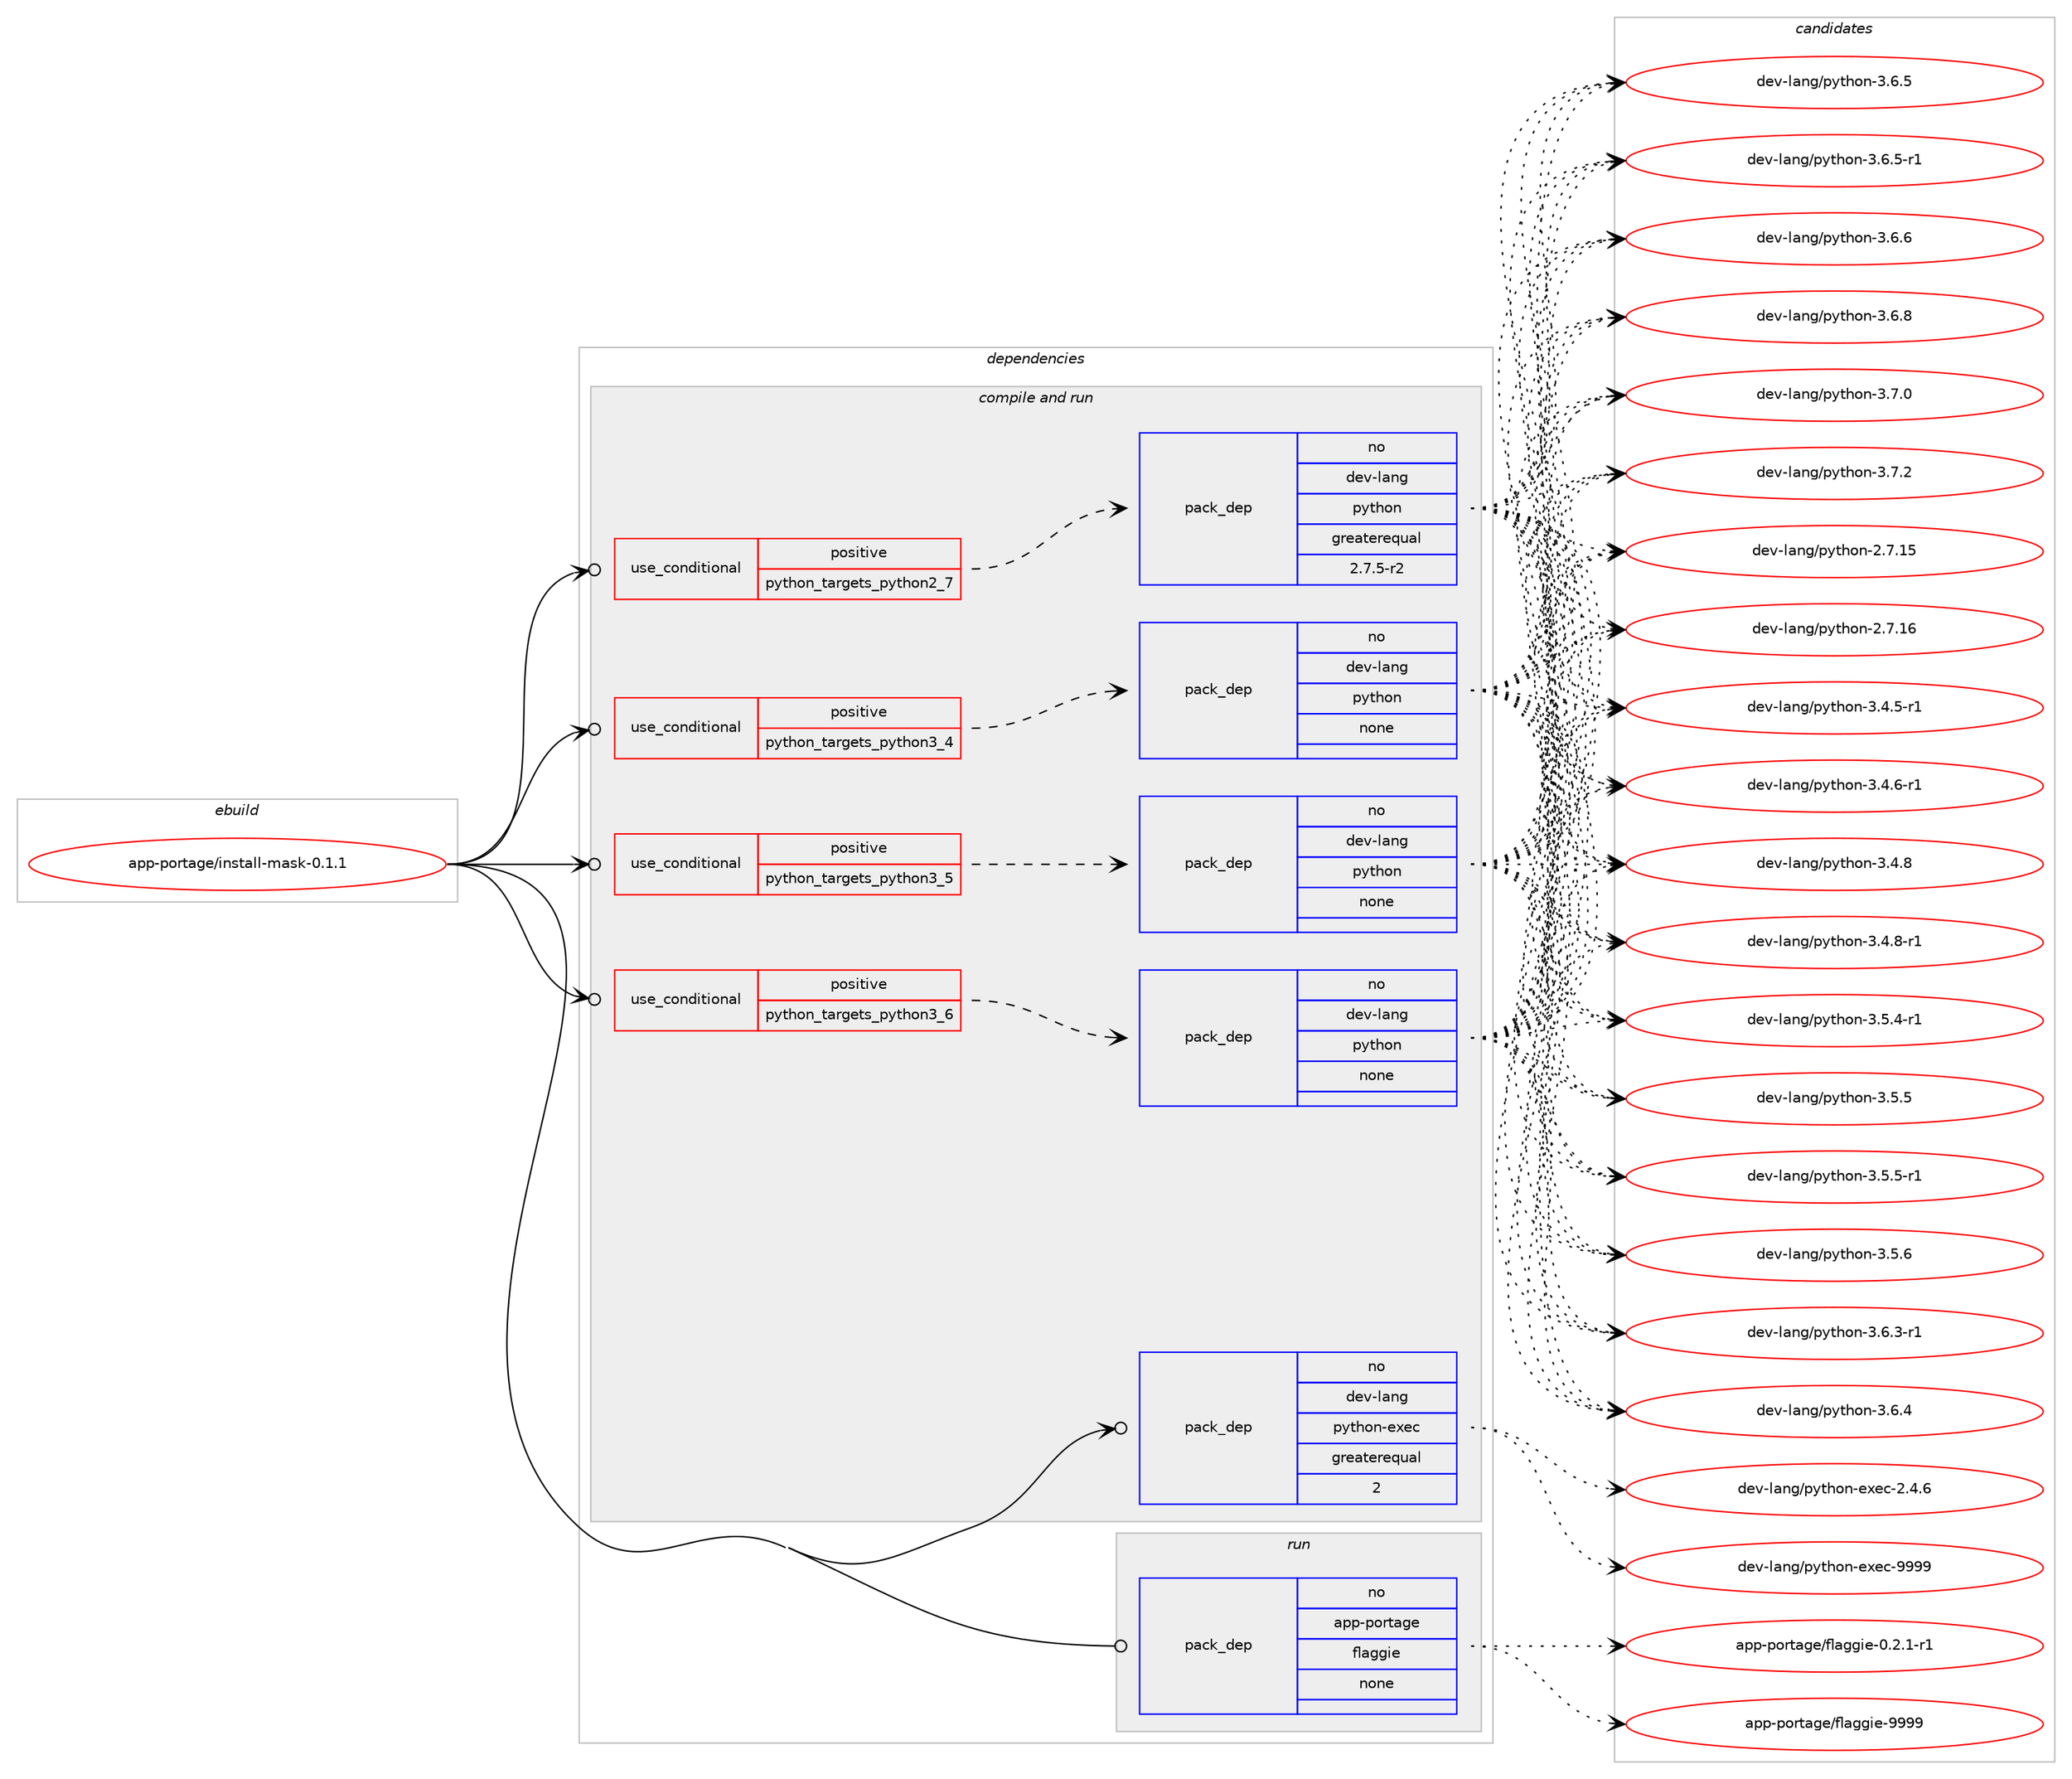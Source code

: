 digraph prolog {

# *************
# Graph options
# *************

newrank=true;
concentrate=true;
compound=true;
graph [rankdir=LR,fontname=Helvetica,fontsize=10,ranksep=1.5];#, ranksep=2.5, nodesep=0.2];
edge  [arrowhead=vee];
node  [fontname=Helvetica,fontsize=10];

# **********
# The ebuild
# **********

subgraph cluster_leftcol {
color=gray;
rank=same;
label=<<i>ebuild</i>>;
id [label="app-portage/install-mask-0.1.1", color=red, width=4, href="../app-portage/install-mask-0.1.1.svg"];
}

# ****************
# The dependencies
# ****************

subgraph cluster_midcol {
color=gray;
label=<<i>dependencies</i>>;
subgraph cluster_compile {
fillcolor="#eeeeee";
style=filled;
label=<<i>compile</i>>;
}
subgraph cluster_compileandrun {
fillcolor="#eeeeee";
style=filled;
label=<<i>compile and run</i>>;
subgraph cond354946 {
dependency1306358 [label=<<TABLE BORDER="0" CELLBORDER="1" CELLSPACING="0" CELLPADDING="4"><TR><TD ROWSPAN="3" CELLPADDING="10">use_conditional</TD></TR><TR><TD>positive</TD></TR><TR><TD>python_targets_python2_7</TD></TR></TABLE>>, shape=none, color=red];
subgraph pack931013 {
dependency1306359 [label=<<TABLE BORDER="0" CELLBORDER="1" CELLSPACING="0" CELLPADDING="4" WIDTH="220"><TR><TD ROWSPAN="6" CELLPADDING="30">pack_dep</TD></TR><TR><TD WIDTH="110">no</TD></TR><TR><TD>dev-lang</TD></TR><TR><TD>python</TD></TR><TR><TD>greaterequal</TD></TR><TR><TD>2.7.5-r2</TD></TR></TABLE>>, shape=none, color=blue];
}
dependency1306358:e -> dependency1306359:w [weight=20,style="dashed",arrowhead="vee"];
}
id:e -> dependency1306358:w [weight=20,style="solid",arrowhead="odotvee"];
subgraph cond354947 {
dependency1306360 [label=<<TABLE BORDER="0" CELLBORDER="1" CELLSPACING="0" CELLPADDING="4"><TR><TD ROWSPAN="3" CELLPADDING="10">use_conditional</TD></TR><TR><TD>positive</TD></TR><TR><TD>python_targets_python3_4</TD></TR></TABLE>>, shape=none, color=red];
subgraph pack931014 {
dependency1306361 [label=<<TABLE BORDER="0" CELLBORDER="1" CELLSPACING="0" CELLPADDING="4" WIDTH="220"><TR><TD ROWSPAN="6" CELLPADDING="30">pack_dep</TD></TR><TR><TD WIDTH="110">no</TD></TR><TR><TD>dev-lang</TD></TR><TR><TD>python</TD></TR><TR><TD>none</TD></TR><TR><TD></TD></TR></TABLE>>, shape=none, color=blue];
}
dependency1306360:e -> dependency1306361:w [weight=20,style="dashed",arrowhead="vee"];
}
id:e -> dependency1306360:w [weight=20,style="solid",arrowhead="odotvee"];
subgraph cond354948 {
dependency1306362 [label=<<TABLE BORDER="0" CELLBORDER="1" CELLSPACING="0" CELLPADDING="4"><TR><TD ROWSPAN="3" CELLPADDING="10">use_conditional</TD></TR><TR><TD>positive</TD></TR><TR><TD>python_targets_python3_5</TD></TR></TABLE>>, shape=none, color=red];
subgraph pack931015 {
dependency1306363 [label=<<TABLE BORDER="0" CELLBORDER="1" CELLSPACING="0" CELLPADDING="4" WIDTH="220"><TR><TD ROWSPAN="6" CELLPADDING="30">pack_dep</TD></TR><TR><TD WIDTH="110">no</TD></TR><TR><TD>dev-lang</TD></TR><TR><TD>python</TD></TR><TR><TD>none</TD></TR><TR><TD></TD></TR></TABLE>>, shape=none, color=blue];
}
dependency1306362:e -> dependency1306363:w [weight=20,style="dashed",arrowhead="vee"];
}
id:e -> dependency1306362:w [weight=20,style="solid",arrowhead="odotvee"];
subgraph cond354949 {
dependency1306364 [label=<<TABLE BORDER="0" CELLBORDER="1" CELLSPACING="0" CELLPADDING="4"><TR><TD ROWSPAN="3" CELLPADDING="10">use_conditional</TD></TR><TR><TD>positive</TD></TR><TR><TD>python_targets_python3_6</TD></TR></TABLE>>, shape=none, color=red];
subgraph pack931016 {
dependency1306365 [label=<<TABLE BORDER="0" CELLBORDER="1" CELLSPACING="0" CELLPADDING="4" WIDTH="220"><TR><TD ROWSPAN="6" CELLPADDING="30">pack_dep</TD></TR><TR><TD WIDTH="110">no</TD></TR><TR><TD>dev-lang</TD></TR><TR><TD>python</TD></TR><TR><TD>none</TD></TR><TR><TD></TD></TR></TABLE>>, shape=none, color=blue];
}
dependency1306364:e -> dependency1306365:w [weight=20,style="dashed",arrowhead="vee"];
}
id:e -> dependency1306364:w [weight=20,style="solid",arrowhead="odotvee"];
subgraph pack931017 {
dependency1306366 [label=<<TABLE BORDER="0" CELLBORDER="1" CELLSPACING="0" CELLPADDING="4" WIDTH="220"><TR><TD ROWSPAN="6" CELLPADDING="30">pack_dep</TD></TR><TR><TD WIDTH="110">no</TD></TR><TR><TD>dev-lang</TD></TR><TR><TD>python-exec</TD></TR><TR><TD>greaterequal</TD></TR><TR><TD>2</TD></TR></TABLE>>, shape=none, color=blue];
}
id:e -> dependency1306366:w [weight=20,style="solid",arrowhead="odotvee"];
}
subgraph cluster_run {
fillcolor="#eeeeee";
style=filled;
label=<<i>run</i>>;
subgraph pack931018 {
dependency1306367 [label=<<TABLE BORDER="0" CELLBORDER="1" CELLSPACING="0" CELLPADDING="4" WIDTH="220"><TR><TD ROWSPAN="6" CELLPADDING="30">pack_dep</TD></TR><TR><TD WIDTH="110">no</TD></TR><TR><TD>app-portage</TD></TR><TR><TD>flaggie</TD></TR><TR><TD>none</TD></TR><TR><TD></TD></TR></TABLE>>, shape=none, color=blue];
}
id:e -> dependency1306367:w [weight=20,style="solid",arrowhead="odot"];
}
}

# **************
# The candidates
# **************

subgraph cluster_choices {
rank=same;
color=gray;
label=<<i>candidates</i>>;

subgraph choice931013 {
color=black;
nodesep=1;
choice10010111845108971101034711212111610411111045504655464953 [label="dev-lang/python-2.7.15", color=red, width=4,href="../dev-lang/python-2.7.15.svg"];
choice10010111845108971101034711212111610411111045504655464954 [label="dev-lang/python-2.7.16", color=red, width=4,href="../dev-lang/python-2.7.16.svg"];
choice1001011184510897110103471121211161041111104551465246534511449 [label="dev-lang/python-3.4.5-r1", color=red, width=4,href="../dev-lang/python-3.4.5-r1.svg"];
choice1001011184510897110103471121211161041111104551465246544511449 [label="dev-lang/python-3.4.6-r1", color=red, width=4,href="../dev-lang/python-3.4.6-r1.svg"];
choice100101118451089711010347112121116104111110455146524656 [label="dev-lang/python-3.4.8", color=red, width=4,href="../dev-lang/python-3.4.8.svg"];
choice1001011184510897110103471121211161041111104551465246564511449 [label="dev-lang/python-3.4.8-r1", color=red, width=4,href="../dev-lang/python-3.4.8-r1.svg"];
choice1001011184510897110103471121211161041111104551465346524511449 [label="dev-lang/python-3.5.4-r1", color=red, width=4,href="../dev-lang/python-3.5.4-r1.svg"];
choice100101118451089711010347112121116104111110455146534653 [label="dev-lang/python-3.5.5", color=red, width=4,href="../dev-lang/python-3.5.5.svg"];
choice1001011184510897110103471121211161041111104551465346534511449 [label="dev-lang/python-3.5.5-r1", color=red, width=4,href="../dev-lang/python-3.5.5-r1.svg"];
choice100101118451089711010347112121116104111110455146534654 [label="dev-lang/python-3.5.6", color=red, width=4,href="../dev-lang/python-3.5.6.svg"];
choice1001011184510897110103471121211161041111104551465446514511449 [label="dev-lang/python-3.6.3-r1", color=red, width=4,href="../dev-lang/python-3.6.3-r1.svg"];
choice100101118451089711010347112121116104111110455146544652 [label="dev-lang/python-3.6.4", color=red, width=4,href="../dev-lang/python-3.6.4.svg"];
choice100101118451089711010347112121116104111110455146544653 [label="dev-lang/python-3.6.5", color=red, width=4,href="../dev-lang/python-3.6.5.svg"];
choice1001011184510897110103471121211161041111104551465446534511449 [label="dev-lang/python-3.6.5-r1", color=red, width=4,href="../dev-lang/python-3.6.5-r1.svg"];
choice100101118451089711010347112121116104111110455146544654 [label="dev-lang/python-3.6.6", color=red, width=4,href="../dev-lang/python-3.6.6.svg"];
choice100101118451089711010347112121116104111110455146544656 [label="dev-lang/python-3.6.8", color=red, width=4,href="../dev-lang/python-3.6.8.svg"];
choice100101118451089711010347112121116104111110455146554648 [label="dev-lang/python-3.7.0", color=red, width=4,href="../dev-lang/python-3.7.0.svg"];
choice100101118451089711010347112121116104111110455146554650 [label="dev-lang/python-3.7.2", color=red, width=4,href="../dev-lang/python-3.7.2.svg"];
dependency1306359:e -> choice10010111845108971101034711212111610411111045504655464953:w [style=dotted,weight="100"];
dependency1306359:e -> choice10010111845108971101034711212111610411111045504655464954:w [style=dotted,weight="100"];
dependency1306359:e -> choice1001011184510897110103471121211161041111104551465246534511449:w [style=dotted,weight="100"];
dependency1306359:e -> choice1001011184510897110103471121211161041111104551465246544511449:w [style=dotted,weight="100"];
dependency1306359:e -> choice100101118451089711010347112121116104111110455146524656:w [style=dotted,weight="100"];
dependency1306359:e -> choice1001011184510897110103471121211161041111104551465246564511449:w [style=dotted,weight="100"];
dependency1306359:e -> choice1001011184510897110103471121211161041111104551465346524511449:w [style=dotted,weight="100"];
dependency1306359:e -> choice100101118451089711010347112121116104111110455146534653:w [style=dotted,weight="100"];
dependency1306359:e -> choice1001011184510897110103471121211161041111104551465346534511449:w [style=dotted,weight="100"];
dependency1306359:e -> choice100101118451089711010347112121116104111110455146534654:w [style=dotted,weight="100"];
dependency1306359:e -> choice1001011184510897110103471121211161041111104551465446514511449:w [style=dotted,weight="100"];
dependency1306359:e -> choice100101118451089711010347112121116104111110455146544652:w [style=dotted,weight="100"];
dependency1306359:e -> choice100101118451089711010347112121116104111110455146544653:w [style=dotted,weight="100"];
dependency1306359:e -> choice1001011184510897110103471121211161041111104551465446534511449:w [style=dotted,weight="100"];
dependency1306359:e -> choice100101118451089711010347112121116104111110455146544654:w [style=dotted,weight="100"];
dependency1306359:e -> choice100101118451089711010347112121116104111110455146544656:w [style=dotted,weight="100"];
dependency1306359:e -> choice100101118451089711010347112121116104111110455146554648:w [style=dotted,weight="100"];
dependency1306359:e -> choice100101118451089711010347112121116104111110455146554650:w [style=dotted,weight="100"];
}
subgraph choice931014 {
color=black;
nodesep=1;
choice10010111845108971101034711212111610411111045504655464953 [label="dev-lang/python-2.7.15", color=red, width=4,href="../dev-lang/python-2.7.15.svg"];
choice10010111845108971101034711212111610411111045504655464954 [label="dev-lang/python-2.7.16", color=red, width=4,href="../dev-lang/python-2.7.16.svg"];
choice1001011184510897110103471121211161041111104551465246534511449 [label="dev-lang/python-3.4.5-r1", color=red, width=4,href="../dev-lang/python-3.4.5-r1.svg"];
choice1001011184510897110103471121211161041111104551465246544511449 [label="dev-lang/python-3.4.6-r1", color=red, width=4,href="../dev-lang/python-3.4.6-r1.svg"];
choice100101118451089711010347112121116104111110455146524656 [label="dev-lang/python-3.4.8", color=red, width=4,href="../dev-lang/python-3.4.8.svg"];
choice1001011184510897110103471121211161041111104551465246564511449 [label="dev-lang/python-3.4.8-r1", color=red, width=4,href="../dev-lang/python-3.4.8-r1.svg"];
choice1001011184510897110103471121211161041111104551465346524511449 [label="dev-lang/python-3.5.4-r1", color=red, width=4,href="../dev-lang/python-3.5.4-r1.svg"];
choice100101118451089711010347112121116104111110455146534653 [label="dev-lang/python-3.5.5", color=red, width=4,href="../dev-lang/python-3.5.5.svg"];
choice1001011184510897110103471121211161041111104551465346534511449 [label="dev-lang/python-3.5.5-r1", color=red, width=4,href="../dev-lang/python-3.5.5-r1.svg"];
choice100101118451089711010347112121116104111110455146534654 [label="dev-lang/python-3.5.6", color=red, width=4,href="../dev-lang/python-3.5.6.svg"];
choice1001011184510897110103471121211161041111104551465446514511449 [label="dev-lang/python-3.6.3-r1", color=red, width=4,href="../dev-lang/python-3.6.3-r1.svg"];
choice100101118451089711010347112121116104111110455146544652 [label="dev-lang/python-3.6.4", color=red, width=4,href="../dev-lang/python-3.6.4.svg"];
choice100101118451089711010347112121116104111110455146544653 [label="dev-lang/python-3.6.5", color=red, width=4,href="../dev-lang/python-3.6.5.svg"];
choice1001011184510897110103471121211161041111104551465446534511449 [label="dev-lang/python-3.6.5-r1", color=red, width=4,href="../dev-lang/python-3.6.5-r1.svg"];
choice100101118451089711010347112121116104111110455146544654 [label="dev-lang/python-3.6.6", color=red, width=4,href="../dev-lang/python-3.6.6.svg"];
choice100101118451089711010347112121116104111110455146544656 [label="dev-lang/python-3.6.8", color=red, width=4,href="../dev-lang/python-3.6.8.svg"];
choice100101118451089711010347112121116104111110455146554648 [label="dev-lang/python-3.7.0", color=red, width=4,href="../dev-lang/python-3.7.0.svg"];
choice100101118451089711010347112121116104111110455146554650 [label="dev-lang/python-3.7.2", color=red, width=4,href="../dev-lang/python-3.7.2.svg"];
dependency1306361:e -> choice10010111845108971101034711212111610411111045504655464953:w [style=dotted,weight="100"];
dependency1306361:e -> choice10010111845108971101034711212111610411111045504655464954:w [style=dotted,weight="100"];
dependency1306361:e -> choice1001011184510897110103471121211161041111104551465246534511449:w [style=dotted,weight="100"];
dependency1306361:e -> choice1001011184510897110103471121211161041111104551465246544511449:w [style=dotted,weight="100"];
dependency1306361:e -> choice100101118451089711010347112121116104111110455146524656:w [style=dotted,weight="100"];
dependency1306361:e -> choice1001011184510897110103471121211161041111104551465246564511449:w [style=dotted,weight="100"];
dependency1306361:e -> choice1001011184510897110103471121211161041111104551465346524511449:w [style=dotted,weight="100"];
dependency1306361:e -> choice100101118451089711010347112121116104111110455146534653:w [style=dotted,weight="100"];
dependency1306361:e -> choice1001011184510897110103471121211161041111104551465346534511449:w [style=dotted,weight="100"];
dependency1306361:e -> choice100101118451089711010347112121116104111110455146534654:w [style=dotted,weight="100"];
dependency1306361:e -> choice1001011184510897110103471121211161041111104551465446514511449:w [style=dotted,weight="100"];
dependency1306361:e -> choice100101118451089711010347112121116104111110455146544652:w [style=dotted,weight="100"];
dependency1306361:e -> choice100101118451089711010347112121116104111110455146544653:w [style=dotted,weight="100"];
dependency1306361:e -> choice1001011184510897110103471121211161041111104551465446534511449:w [style=dotted,weight="100"];
dependency1306361:e -> choice100101118451089711010347112121116104111110455146544654:w [style=dotted,weight="100"];
dependency1306361:e -> choice100101118451089711010347112121116104111110455146544656:w [style=dotted,weight="100"];
dependency1306361:e -> choice100101118451089711010347112121116104111110455146554648:w [style=dotted,weight="100"];
dependency1306361:e -> choice100101118451089711010347112121116104111110455146554650:w [style=dotted,weight="100"];
}
subgraph choice931015 {
color=black;
nodesep=1;
choice10010111845108971101034711212111610411111045504655464953 [label="dev-lang/python-2.7.15", color=red, width=4,href="../dev-lang/python-2.7.15.svg"];
choice10010111845108971101034711212111610411111045504655464954 [label="dev-lang/python-2.7.16", color=red, width=4,href="../dev-lang/python-2.7.16.svg"];
choice1001011184510897110103471121211161041111104551465246534511449 [label="dev-lang/python-3.4.5-r1", color=red, width=4,href="../dev-lang/python-3.4.5-r1.svg"];
choice1001011184510897110103471121211161041111104551465246544511449 [label="dev-lang/python-3.4.6-r1", color=red, width=4,href="../dev-lang/python-3.4.6-r1.svg"];
choice100101118451089711010347112121116104111110455146524656 [label="dev-lang/python-3.4.8", color=red, width=4,href="../dev-lang/python-3.4.8.svg"];
choice1001011184510897110103471121211161041111104551465246564511449 [label="dev-lang/python-3.4.8-r1", color=red, width=4,href="../dev-lang/python-3.4.8-r1.svg"];
choice1001011184510897110103471121211161041111104551465346524511449 [label="dev-lang/python-3.5.4-r1", color=red, width=4,href="../dev-lang/python-3.5.4-r1.svg"];
choice100101118451089711010347112121116104111110455146534653 [label="dev-lang/python-3.5.5", color=red, width=4,href="../dev-lang/python-3.5.5.svg"];
choice1001011184510897110103471121211161041111104551465346534511449 [label="dev-lang/python-3.5.5-r1", color=red, width=4,href="../dev-lang/python-3.5.5-r1.svg"];
choice100101118451089711010347112121116104111110455146534654 [label="dev-lang/python-3.5.6", color=red, width=4,href="../dev-lang/python-3.5.6.svg"];
choice1001011184510897110103471121211161041111104551465446514511449 [label="dev-lang/python-3.6.3-r1", color=red, width=4,href="../dev-lang/python-3.6.3-r1.svg"];
choice100101118451089711010347112121116104111110455146544652 [label="dev-lang/python-3.6.4", color=red, width=4,href="../dev-lang/python-3.6.4.svg"];
choice100101118451089711010347112121116104111110455146544653 [label="dev-lang/python-3.6.5", color=red, width=4,href="../dev-lang/python-3.6.5.svg"];
choice1001011184510897110103471121211161041111104551465446534511449 [label="dev-lang/python-3.6.5-r1", color=red, width=4,href="../dev-lang/python-3.6.5-r1.svg"];
choice100101118451089711010347112121116104111110455146544654 [label="dev-lang/python-3.6.6", color=red, width=4,href="../dev-lang/python-3.6.6.svg"];
choice100101118451089711010347112121116104111110455146544656 [label="dev-lang/python-3.6.8", color=red, width=4,href="../dev-lang/python-3.6.8.svg"];
choice100101118451089711010347112121116104111110455146554648 [label="dev-lang/python-3.7.0", color=red, width=4,href="../dev-lang/python-3.7.0.svg"];
choice100101118451089711010347112121116104111110455146554650 [label="dev-lang/python-3.7.2", color=red, width=4,href="../dev-lang/python-3.7.2.svg"];
dependency1306363:e -> choice10010111845108971101034711212111610411111045504655464953:w [style=dotted,weight="100"];
dependency1306363:e -> choice10010111845108971101034711212111610411111045504655464954:w [style=dotted,weight="100"];
dependency1306363:e -> choice1001011184510897110103471121211161041111104551465246534511449:w [style=dotted,weight="100"];
dependency1306363:e -> choice1001011184510897110103471121211161041111104551465246544511449:w [style=dotted,weight="100"];
dependency1306363:e -> choice100101118451089711010347112121116104111110455146524656:w [style=dotted,weight="100"];
dependency1306363:e -> choice1001011184510897110103471121211161041111104551465246564511449:w [style=dotted,weight="100"];
dependency1306363:e -> choice1001011184510897110103471121211161041111104551465346524511449:w [style=dotted,weight="100"];
dependency1306363:e -> choice100101118451089711010347112121116104111110455146534653:w [style=dotted,weight="100"];
dependency1306363:e -> choice1001011184510897110103471121211161041111104551465346534511449:w [style=dotted,weight="100"];
dependency1306363:e -> choice100101118451089711010347112121116104111110455146534654:w [style=dotted,weight="100"];
dependency1306363:e -> choice1001011184510897110103471121211161041111104551465446514511449:w [style=dotted,weight="100"];
dependency1306363:e -> choice100101118451089711010347112121116104111110455146544652:w [style=dotted,weight="100"];
dependency1306363:e -> choice100101118451089711010347112121116104111110455146544653:w [style=dotted,weight="100"];
dependency1306363:e -> choice1001011184510897110103471121211161041111104551465446534511449:w [style=dotted,weight="100"];
dependency1306363:e -> choice100101118451089711010347112121116104111110455146544654:w [style=dotted,weight="100"];
dependency1306363:e -> choice100101118451089711010347112121116104111110455146544656:w [style=dotted,weight="100"];
dependency1306363:e -> choice100101118451089711010347112121116104111110455146554648:w [style=dotted,weight="100"];
dependency1306363:e -> choice100101118451089711010347112121116104111110455146554650:w [style=dotted,weight="100"];
}
subgraph choice931016 {
color=black;
nodesep=1;
choice10010111845108971101034711212111610411111045504655464953 [label="dev-lang/python-2.7.15", color=red, width=4,href="../dev-lang/python-2.7.15.svg"];
choice10010111845108971101034711212111610411111045504655464954 [label="dev-lang/python-2.7.16", color=red, width=4,href="../dev-lang/python-2.7.16.svg"];
choice1001011184510897110103471121211161041111104551465246534511449 [label="dev-lang/python-3.4.5-r1", color=red, width=4,href="../dev-lang/python-3.4.5-r1.svg"];
choice1001011184510897110103471121211161041111104551465246544511449 [label="dev-lang/python-3.4.6-r1", color=red, width=4,href="../dev-lang/python-3.4.6-r1.svg"];
choice100101118451089711010347112121116104111110455146524656 [label="dev-lang/python-3.4.8", color=red, width=4,href="../dev-lang/python-3.4.8.svg"];
choice1001011184510897110103471121211161041111104551465246564511449 [label="dev-lang/python-3.4.8-r1", color=red, width=4,href="../dev-lang/python-3.4.8-r1.svg"];
choice1001011184510897110103471121211161041111104551465346524511449 [label="dev-lang/python-3.5.4-r1", color=red, width=4,href="../dev-lang/python-3.5.4-r1.svg"];
choice100101118451089711010347112121116104111110455146534653 [label="dev-lang/python-3.5.5", color=red, width=4,href="../dev-lang/python-3.5.5.svg"];
choice1001011184510897110103471121211161041111104551465346534511449 [label="dev-lang/python-3.5.5-r1", color=red, width=4,href="../dev-lang/python-3.5.5-r1.svg"];
choice100101118451089711010347112121116104111110455146534654 [label="dev-lang/python-3.5.6", color=red, width=4,href="../dev-lang/python-3.5.6.svg"];
choice1001011184510897110103471121211161041111104551465446514511449 [label="dev-lang/python-3.6.3-r1", color=red, width=4,href="../dev-lang/python-3.6.3-r1.svg"];
choice100101118451089711010347112121116104111110455146544652 [label="dev-lang/python-3.6.4", color=red, width=4,href="../dev-lang/python-3.6.4.svg"];
choice100101118451089711010347112121116104111110455146544653 [label="dev-lang/python-3.6.5", color=red, width=4,href="../dev-lang/python-3.6.5.svg"];
choice1001011184510897110103471121211161041111104551465446534511449 [label="dev-lang/python-3.6.5-r1", color=red, width=4,href="../dev-lang/python-3.6.5-r1.svg"];
choice100101118451089711010347112121116104111110455146544654 [label="dev-lang/python-3.6.6", color=red, width=4,href="../dev-lang/python-3.6.6.svg"];
choice100101118451089711010347112121116104111110455146544656 [label="dev-lang/python-3.6.8", color=red, width=4,href="../dev-lang/python-3.6.8.svg"];
choice100101118451089711010347112121116104111110455146554648 [label="dev-lang/python-3.7.0", color=red, width=4,href="../dev-lang/python-3.7.0.svg"];
choice100101118451089711010347112121116104111110455146554650 [label="dev-lang/python-3.7.2", color=red, width=4,href="../dev-lang/python-3.7.2.svg"];
dependency1306365:e -> choice10010111845108971101034711212111610411111045504655464953:w [style=dotted,weight="100"];
dependency1306365:e -> choice10010111845108971101034711212111610411111045504655464954:w [style=dotted,weight="100"];
dependency1306365:e -> choice1001011184510897110103471121211161041111104551465246534511449:w [style=dotted,weight="100"];
dependency1306365:e -> choice1001011184510897110103471121211161041111104551465246544511449:w [style=dotted,weight="100"];
dependency1306365:e -> choice100101118451089711010347112121116104111110455146524656:w [style=dotted,weight="100"];
dependency1306365:e -> choice1001011184510897110103471121211161041111104551465246564511449:w [style=dotted,weight="100"];
dependency1306365:e -> choice1001011184510897110103471121211161041111104551465346524511449:w [style=dotted,weight="100"];
dependency1306365:e -> choice100101118451089711010347112121116104111110455146534653:w [style=dotted,weight="100"];
dependency1306365:e -> choice1001011184510897110103471121211161041111104551465346534511449:w [style=dotted,weight="100"];
dependency1306365:e -> choice100101118451089711010347112121116104111110455146534654:w [style=dotted,weight="100"];
dependency1306365:e -> choice1001011184510897110103471121211161041111104551465446514511449:w [style=dotted,weight="100"];
dependency1306365:e -> choice100101118451089711010347112121116104111110455146544652:w [style=dotted,weight="100"];
dependency1306365:e -> choice100101118451089711010347112121116104111110455146544653:w [style=dotted,weight="100"];
dependency1306365:e -> choice1001011184510897110103471121211161041111104551465446534511449:w [style=dotted,weight="100"];
dependency1306365:e -> choice100101118451089711010347112121116104111110455146544654:w [style=dotted,weight="100"];
dependency1306365:e -> choice100101118451089711010347112121116104111110455146544656:w [style=dotted,weight="100"];
dependency1306365:e -> choice100101118451089711010347112121116104111110455146554648:w [style=dotted,weight="100"];
dependency1306365:e -> choice100101118451089711010347112121116104111110455146554650:w [style=dotted,weight="100"];
}
subgraph choice931017 {
color=black;
nodesep=1;
choice1001011184510897110103471121211161041111104510112010199455046524654 [label="dev-lang/python-exec-2.4.6", color=red, width=4,href="../dev-lang/python-exec-2.4.6.svg"];
choice10010111845108971101034711212111610411111045101120101994557575757 [label="dev-lang/python-exec-9999", color=red, width=4,href="../dev-lang/python-exec-9999.svg"];
dependency1306366:e -> choice1001011184510897110103471121211161041111104510112010199455046524654:w [style=dotted,weight="100"];
dependency1306366:e -> choice10010111845108971101034711212111610411111045101120101994557575757:w [style=dotted,weight="100"];
}
subgraph choice931018 {
color=black;
nodesep=1;
choice97112112451121111141169710310147102108971031031051014548465046494511449 [label="app-portage/flaggie-0.2.1-r1", color=red, width=4,href="../app-portage/flaggie-0.2.1-r1.svg"];
choice97112112451121111141169710310147102108971031031051014557575757 [label="app-portage/flaggie-9999", color=red, width=4,href="../app-portage/flaggie-9999.svg"];
dependency1306367:e -> choice97112112451121111141169710310147102108971031031051014548465046494511449:w [style=dotted,weight="100"];
dependency1306367:e -> choice97112112451121111141169710310147102108971031031051014557575757:w [style=dotted,weight="100"];
}
}

}

